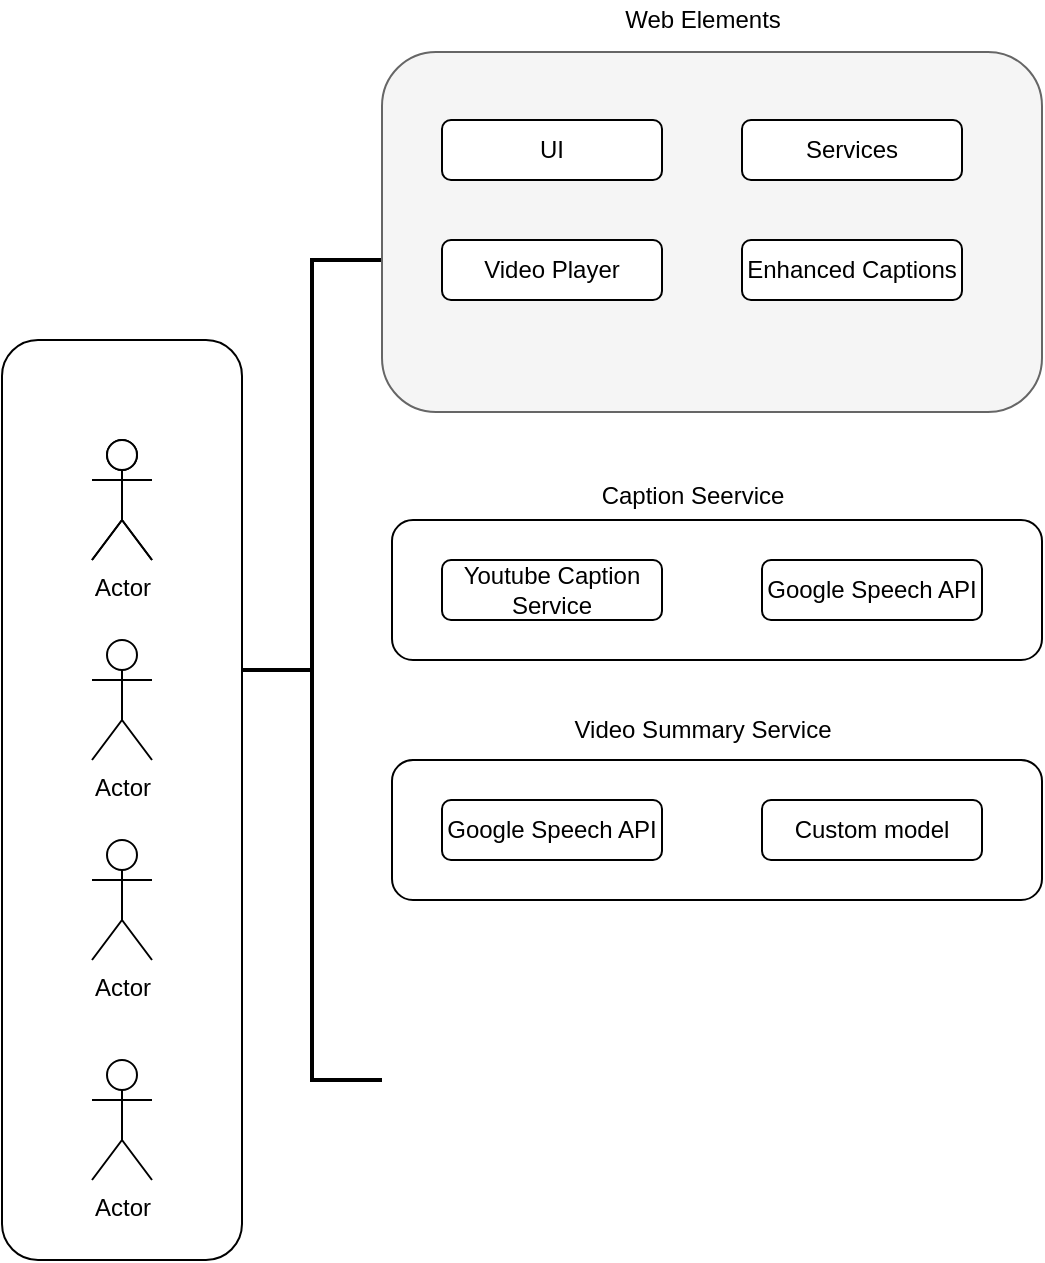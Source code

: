 <mxfile version="13.1.3" type="github">
  <diagram id="1ZNBeqoSUJ6Nm64SF9KS" name="Page-1">
    <mxGraphModel dx="1021" dy="611" grid="1" gridSize="10" guides="1" tooltips="1" connect="1" arrows="1" fold="1" page="1" pageScale="1" pageWidth="850" pageHeight="1100" background="none" math="0" shadow="0">
      <root>
        <mxCell id="0" />
        <mxCell id="1" parent="0" />
        <mxCell id="cU5MBL2NNSBS9TQfajxg-1" value="" style="rounded=1;whiteSpace=wrap;html=1;" vertex="1" parent="1">
          <mxGeometry x="80" y="200" width="120" height="460" as="geometry" />
        </mxCell>
        <mxCell id="cU5MBL2NNSBS9TQfajxg-3" value="Actor" style="shape=umlActor;verticalLabelPosition=bottom;labelBackgroundColor=#ffffff;verticalAlign=top;html=1;outlineConnect=0;" vertex="1" parent="1">
          <mxGeometry x="125" y="250" width="30" height="60" as="geometry" />
        </mxCell>
        <mxCell id="cU5MBL2NNSBS9TQfajxg-5" value="Actor" style="shape=umlActor;verticalLabelPosition=bottom;labelBackgroundColor=#ffffff;verticalAlign=top;html=1;outlineConnect=0;" vertex="1" parent="1">
          <mxGeometry x="125" y="250" width="30" height="60" as="geometry" />
        </mxCell>
        <mxCell id="cU5MBL2NNSBS9TQfajxg-6" value="Actor" style="shape=umlActor;verticalLabelPosition=bottom;labelBackgroundColor=#ffffff;verticalAlign=top;html=1;outlineConnect=0;" vertex="1" parent="1">
          <mxGeometry x="125" y="350" width="30" height="60" as="geometry" />
        </mxCell>
        <mxCell id="cU5MBL2NNSBS9TQfajxg-7" value="Actor" style="shape=umlActor;verticalLabelPosition=bottom;labelBackgroundColor=#ffffff;verticalAlign=top;html=1;outlineConnect=0;" vertex="1" parent="1">
          <mxGeometry x="125" y="450" width="30" height="60" as="geometry" />
        </mxCell>
        <mxCell id="cU5MBL2NNSBS9TQfajxg-8" value="Actor" style="shape=umlActor;verticalLabelPosition=bottom;labelBackgroundColor=#ffffff;verticalAlign=top;html=1;outlineConnect=0;" vertex="1" parent="1">
          <mxGeometry x="125" y="560" width="30" height="60" as="geometry" />
        </mxCell>
        <mxCell id="cU5MBL2NNSBS9TQfajxg-9" value="" style="strokeWidth=2;html=1;shape=mxgraph.flowchart.annotation_2;align=left;labelPosition=right;pointerEvents=1;" vertex="1" parent="1">
          <mxGeometry x="200" y="160" width="70" height="410" as="geometry" />
        </mxCell>
        <mxCell id="cU5MBL2NNSBS9TQfajxg-10" value="" style="rounded=1;whiteSpace=wrap;html=1;fillColor=#f5f5f5;strokeColor=#666666;fontColor=#333333;" vertex="1" parent="1">
          <mxGeometry x="270" y="56" width="330" height="180" as="geometry" />
        </mxCell>
        <mxCell id="cU5MBL2NNSBS9TQfajxg-17" value="&lt;div&gt;UI&lt;/div&gt;" style="rounded=1;whiteSpace=wrap;html=1;" vertex="1" parent="1">
          <mxGeometry x="300" y="90" width="110" height="30" as="geometry" />
        </mxCell>
        <mxCell id="cU5MBL2NNSBS9TQfajxg-18" value="&lt;div&gt;Services&lt;/div&gt;" style="rounded=1;whiteSpace=wrap;html=1;" vertex="1" parent="1">
          <mxGeometry x="450" y="90" width="110" height="30" as="geometry" />
        </mxCell>
        <mxCell id="cU5MBL2NNSBS9TQfajxg-19" value="Video Player" style="rounded=1;whiteSpace=wrap;html=1;" vertex="1" parent="1">
          <mxGeometry x="300" y="150" width="110" height="30" as="geometry" />
        </mxCell>
        <mxCell id="cU5MBL2NNSBS9TQfajxg-20" value="Enhanced Captions" style="rounded=1;whiteSpace=wrap;html=1;" vertex="1" parent="1">
          <mxGeometry x="450" y="150" width="110" height="30" as="geometry" />
        </mxCell>
        <mxCell id="cU5MBL2NNSBS9TQfajxg-21" value="" style="rounded=1;whiteSpace=wrap;html=1;" vertex="1" parent="1">
          <mxGeometry x="275" y="290" width="325" height="70" as="geometry" />
        </mxCell>
        <mxCell id="cU5MBL2NNSBS9TQfajxg-22" value="Caption Seervice" style="text;html=1;align=center;verticalAlign=middle;resizable=0;points=[];autosize=1;" vertex="1" parent="1">
          <mxGeometry x="370" y="268" width="110" height="20" as="geometry" />
        </mxCell>
        <mxCell id="cU5MBL2NNSBS9TQfajxg-24" value="Web Elements" style="text;html=1;align=center;verticalAlign=middle;resizable=0;points=[];autosize=1;" vertex="1" parent="1">
          <mxGeometry x="380" y="30" width="100" height="20" as="geometry" />
        </mxCell>
        <mxCell id="cU5MBL2NNSBS9TQfajxg-26" value="Youtube Caption Service" style="rounded=1;whiteSpace=wrap;html=1;" vertex="1" parent="1">
          <mxGeometry x="300" y="310" width="110" height="30" as="geometry" />
        </mxCell>
        <mxCell id="cU5MBL2NNSBS9TQfajxg-27" value="Google Speech API" style="rounded=1;whiteSpace=wrap;html=1;" vertex="1" parent="1">
          <mxGeometry x="460" y="310" width="110" height="30" as="geometry" />
        </mxCell>
        <mxCell id="cU5MBL2NNSBS9TQfajxg-30" value="" style="rounded=1;whiteSpace=wrap;html=1;" vertex="1" parent="1">
          <mxGeometry x="275" y="410" width="325" height="70" as="geometry" />
        </mxCell>
        <mxCell id="cU5MBL2NNSBS9TQfajxg-31" value="Video Summary Service" style="text;html=1;align=center;verticalAlign=middle;resizable=0;points=[];autosize=1;" vertex="1" parent="1">
          <mxGeometry x="355" y="385" width="150" height="20" as="geometry" />
        </mxCell>
        <mxCell id="cU5MBL2NNSBS9TQfajxg-32" value="Google Speech API" style="rounded=1;whiteSpace=wrap;html=1;" vertex="1" parent="1">
          <mxGeometry x="300" y="430" width="110" height="30" as="geometry" />
        </mxCell>
        <mxCell id="cU5MBL2NNSBS9TQfajxg-33" value="Custom model " style="rounded=1;whiteSpace=wrap;html=1;" vertex="1" parent="1">
          <mxGeometry x="460" y="430" width="110" height="30" as="geometry" />
        </mxCell>
      </root>
    </mxGraphModel>
  </diagram>
</mxfile>
